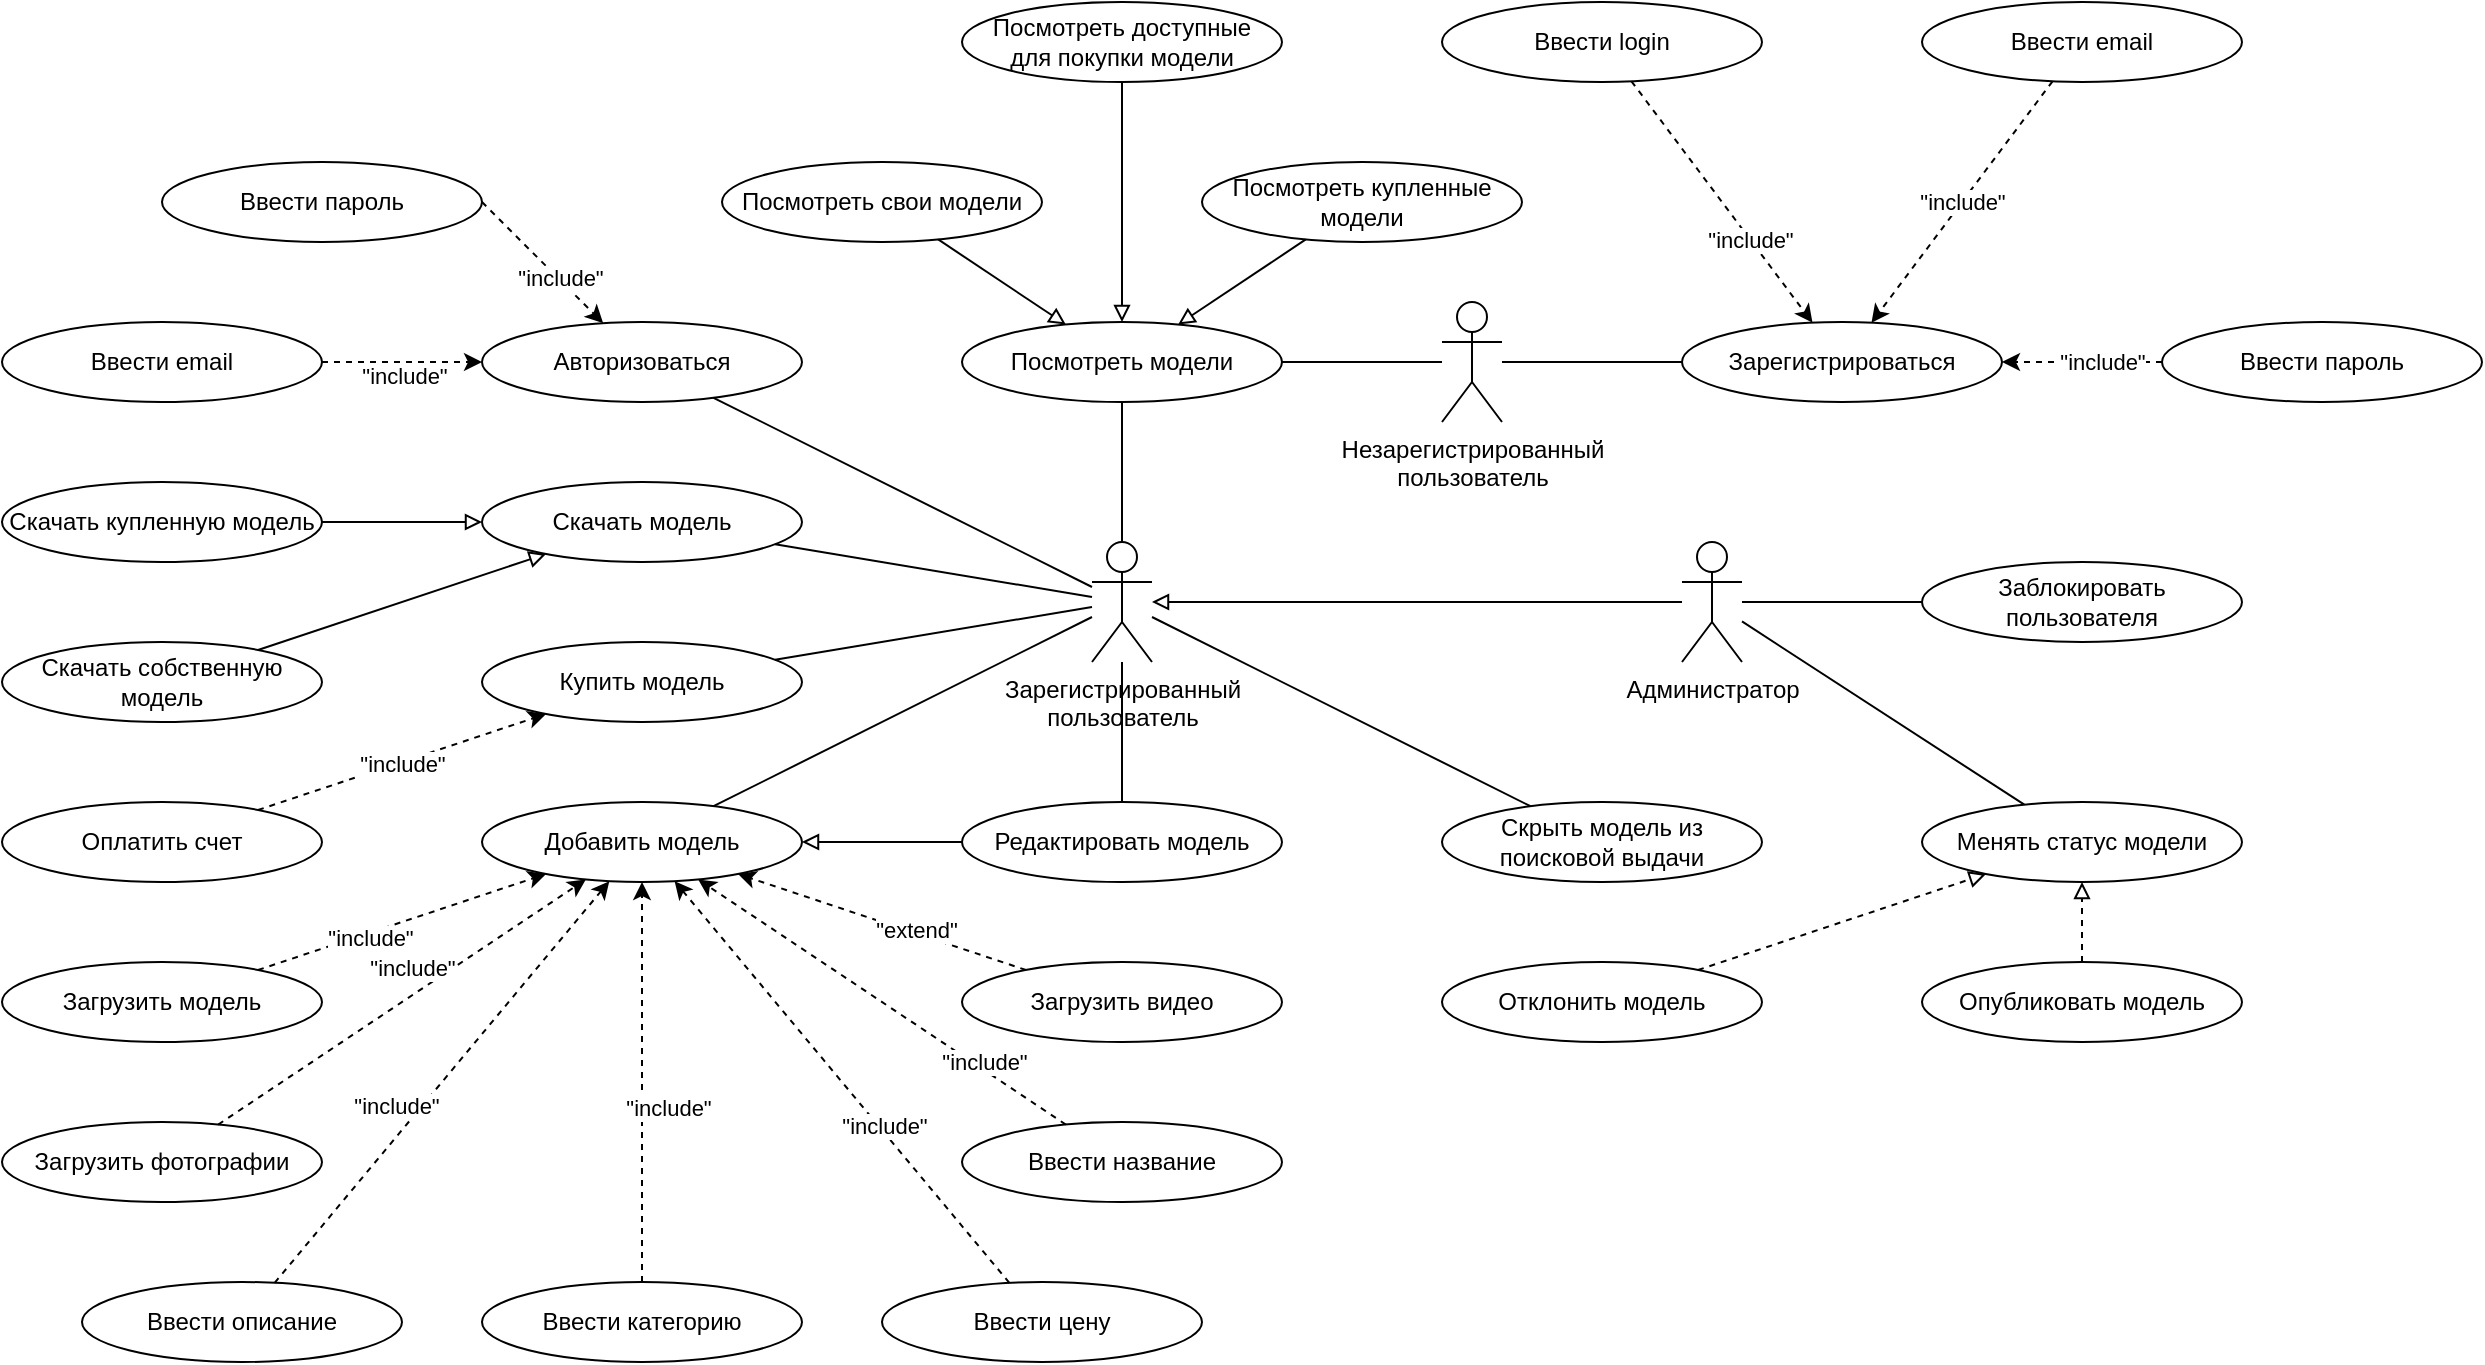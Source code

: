 <mxfile version="19.0.3" type="device"><diagram id="Ka0V9ML_goHApFXRyZRk" name="Страница 1"><mxGraphModel dx="2391" dy="2247" grid="1" gridSize="10" guides="1" tooltips="1" connect="1" arrows="1" fold="1" page="1" pageScale="1" pageWidth="827" pageHeight="1169" math="0" shadow="0"><root><mxCell id="0"/><mxCell id="1" parent="0"/><mxCell id="e17ojnzGb5jSyEv3Vhf5-1" value="Незарегистрированный &lt;br&gt;пользователь" style="shape=umlActor;verticalLabelPosition=bottom;verticalAlign=top;html=1;outlineConnect=0;" parent="1" vertex="1"><mxGeometry x="520" y="110" width="30" height="60" as="geometry"/></mxCell><mxCell id="e17ojnzGb5jSyEv3Vhf5-4" value="Зарегистрированный &lt;br&gt;пользователь" style="shape=umlActor;verticalLabelPosition=bottom;verticalAlign=top;html=1;outlineConnect=0;" parent="1" vertex="1"><mxGeometry x="345" y="230" width="30" height="60" as="geometry"/></mxCell><mxCell id="e17ojnzGb5jSyEv3Vhf5-7" value="Авторизоваться" style="ellipse;whiteSpace=wrap;html=1;" parent="1" vertex="1"><mxGeometry x="40" y="120" width="160" height="40" as="geometry"/></mxCell><mxCell id="e17ojnzGb5jSyEv3Vhf5-8" value="" style="endArrow=none;html=1;rounded=0;" parent="1" source="e17ojnzGb5jSyEv3Vhf5-4" target="e17ojnzGb5jSyEv3Vhf5-7" edge="1"><mxGeometry width="50" height="50" relative="1" as="geometry"><mxPoint x="350" y="390" as="sourcePoint"/><mxPoint x="400" y="340" as="targetPoint"/></mxGeometry></mxCell><mxCell id="e17ojnzGb5jSyEv3Vhf5-9" value="Посмотреть свои модели" style="ellipse;whiteSpace=wrap;html=1;" parent="1" vertex="1"><mxGeometry x="160" y="40" width="160" height="40" as="geometry"/></mxCell><mxCell id="e17ojnzGb5jSyEv3Vhf5-10" value="Посмотреть купленные модели" style="ellipse;whiteSpace=wrap;html=1;" parent="1" vertex="1"><mxGeometry x="400" y="40" width="160" height="40" as="geometry"/></mxCell><mxCell id="e17ojnzGb5jSyEv3Vhf5-12" value="" style="endArrow=none;html=1;rounded=0;" parent="1" source="e17ojnzGb5jSyEv3Vhf5-4" target="e17ojnzGb5jSyEv3Vhf5-14" edge="1"><mxGeometry width="50" height="50" relative="1" as="geometry"><mxPoint x="300" y="280" as="sourcePoint"/><mxPoint x="455" y="250" as="targetPoint"/></mxGeometry></mxCell><mxCell id="e17ojnzGb5jSyEv3Vhf5-14" value="Посмотреть модели" style="ellipse;whiteSpace=wrap;html=1;" parent="1" vertex="1"><mxGeometry x="280" y="120" width="160" height="40" as="geometry"/></mxCell><mxCell id="e17ojnzGb5jSyEv3Vhf5-16" value="" style="endArrow=block;html=1;rounded=0;endFill=0;" parent="1" source="e17ojnzGb5jSyEv3Vhf5-10" target="e17ojnzGb5jSyEv3Vhf5-14" edge="1"><mxGeometry width="50" height="50" relative="1" as="geometry"><mxPoint x="850" y="490" as="sourcePoint"/><mxPoint x="900" y="440" as="targetPoint"/></mxGeometry></mxCell><mxCell id="e17ojnzGb5jSyEv3Vhf5-17" value="" style="endArrow=block;html=1;rounded=0;endFill=0;" parent="1" source="e17ojnzGb5jSyEv3Vhf5-9" target="e17ojnzGb5jSyEv3Vhf5-14" edge="1"><mxGeometry width="50" height="50" relative="1" as="geometry"><mxPoint x="1060" y="410" as="sourcePoint"/><mxPoint x="1110" y="360" as="targetPoint"/></mxGeometry></mxCell><mxCell id="Il7Ujc9bwzUeqBaSWHEc-1" value="Администратор" style="shape=umlActor;verticalLabelPosition=bottom;verticalAlign=top;html=1;outlineConnect=0;" vertex="1" parent="1"><mxGeometry x="640" y="230" width="30" height="60" as="geometry"/></mxCell><mxCell id="Il7Ujc9bwzUeqBaSWHEc-3" value="Отклонить модель" style="ellipse;whiteSpace=wrap;html=1;" vertex="1" parent="1"><mxGeometry x="520" y="440" width="160" height="40" as="geometry"/></mxCell><mxCell id="Il7Ujc9bwzUeqBaSWHEc-4" value="" style="endArrow=none;html=1;rounded=0;" edge="1" parent="1" source="Il7Ujc9bwzUeqBaSWHEc-79" target="Il7Ujc9bwzUeqBaSWHEc-1"><mxGeometry width="50" height="50" relative="1" as="geometry"><mxPoint x="808" y="270" as="sourcePoint"/><mxPoint x="858" y="220" as="targetPoint"/></mxGeometry></mxCell><mxCell id="Il7Ujc9bwzUeqBaSWHEc-5" value="Опубликовать модель" style="ellipse;whiteSpace=wrap;html=1;" vertex="1" parent="1"><mxGeometry x="760" y="440" width="160" height="40" as="geometry"/></mxCell><mxCell id="Il7Ujc9bwzUeqBaSWHEc-7" value="Скрыть модель из поисковой выдачи" style="ellipse;whiteSpace=wrap;html=1;" vertex="1" parent="1"><mxGeometry x="520" y="360" width="160" height="40" as="geometry"/></mxCell><mxCell id="Il7Ujc9bwzUeqBaSWHEc-9" value="Заблокировать пользователя" style="ellipse;whiteSpace=wrap;html=1;" vertex="1" parent="1"><mxGeometry x="760" y="240" width="160" height="40" as="geometry"/></mxCell><mxCell id="Il7Ujc9bwzUeqBaSWHEc-10" value="" style="endArrow=none;html=1;rounded=0;" edge="1" parent="1" source="Il7Ujc9bwzUeqBaSWHEc-1" target="Il7Ujc9bwzUeqBaSWHEc-9"><mxGeometry width="50" height="50" relative="1" as="geometry"><mxPoint x="978" y="100" as="sourcePoint"/><mxPoint x="775" y="160" as="targetPoint"/></mxGeometry></mxCell><mxCell id="Il7Ujc9bwzUeqBaSWHEc-11" value="Добавить модель" style="ellipse;whiteSpace=wrap;html=1;" vertex="1" parent="1"><mxGeometry x="40" y="360" width="160" height="40" as="geometry"/></mxCell><mxCell id="Il7Ujc9bwzUeqBaSWHEc-12" value="" style="endArrow=none;html=1;rounded=0;" edge="1" parent="1" source="Il7Ujc9bwzUeqBaSWHEc-11" target="e17ojnzGb5jSyEv3Vhf5-4"><mxGeometry width="50" height="50" relative="1" as="geometry"><mxPoint x="360" y="390" as="sourcePoint"/><mxPoint x="410" y="340" as="targetPoint"/></mxGeometry></mxCell><mxCell id="Il7Ujc9bwzUeqBaSWHEc-13" value="Скачать модель" style="ellipse;whiteSpace=wrap;html=1;" vertex="1" parent="1"><mxGeometry x="40" y="200" width="160" height="40" as="geometry"/></mxCell><mxCell id="Il7Ujc9bwzUeqBaSWHEc-14" value="" style="endArrow=none;html=1;rounded=0;" edge="1" parent="1" source="e17ojnzGb5jSyEv3Vhf5-4" target="Il7Ujc9bwzUeqBaSWHEc-13"><mxGeometry width="50" height="50" relative="1" as="geometry"><mxPoint x="170" y="300" as="sourcePoint"/><mxPoint x="220" y="250" as="targetPoint"/></mxGeometry></mxCell><mxCell id="Il7Ujc9bwzUeqBaSWHEc-15" value="Купить модель" style="ellipse;whiteSpace=wrap;html=1;" vertex="1" parent="1"><mxGeometry x="40" y="280" width="160" height="40" as="geometry"/></mxCell><mxCell id="Il7Ujc9bwzUeqBaSWHEc-16" value="" style="endArrow=none;html=1;rounded=0;" edge="1" parent="1" source="e17ojnzGb5jSyEv3Vhf5-4" target="Il7Ujc9bwzUeqBaSWHEc-15"><mxGeometry width="50" height="50" relative="1" as="geometry"><mxPoint x="270" y="300" as="sourcePoint"/><mxPoint x="320" y="250" as="targetPoint"/></mxGeometry></mxCell><mxCell id="Il7Ujc9bwzUeqBaSWHEc-18" value="" style="endArrow=none;html=1;rounded=0;" edge="1" parent="1" source="e17ojnzGb5jSyEv3Vhf5-4" target="Il7Ujc9bwzUeqBaSWHEc-7"><mxGeometry width="50" height="50" relative="1" as="geometry"><mxPoint x="540" y="490" as="sourcePoint"/><mxPoint x="590" y="440" as="targetPoint"/></mxGeometry></mxCell><mxCell id="Il7Ujc9bwzUeqBaSWHEc-20" value="Посмотреть доступные &lt;br&gt;для покупки модели" style="ellipse;whiteSpace=wrap;html=1;" vertex="1" parent="1"><mxGeometry x="280" y="-40" width="160" height="40" as="geometry"/></mxCell><mxCell id="Il7Ujc9bwzUeqBaSWHEc-21" value="" style="endArrow=none;html=1;rounded=0;startArrow=block;startFill=0;" edge="1" parent="1" source="e17ojnzGb5jSyEv3Vhf5-14" target="Il7Ujc9bwzUeqBaSWHEc-20"><mxGeometry width="50" height="50" relative="1" as="geometry"><mxPoint x="960" y="580" as="sourcePoint"/><mxPoint x="770" y="660" as="targetPoint"/></mxGeometry></mxCell><mxCell id="Il7Ujc9bwzUeqBaSWHEc-28" value="" style="endArrow=block;html=1;rounded=0;endFill=0;" edge="1" parent="1" source="Il7Ujc9bwzUeqBaSWHEc-1" target="e17ojnzGb5jSyEv3Vhf5-4"><mxGeometry width="50" height="50" relative="1" as="geometry"><mxPoint x="500" y="370" as="sourcePoint"/><mxPoint x="550" y="320" as="targetPoint"/></mxGeometry></mxCell><mxCell id="Il7Ujc9bwzUeqBaSWHEc-29" value="Скачать купленную модель" style="ellipse;whiteSpace=wrap;html=1;" vertex="1" parent="1"><mxGeometry x="-200" y="200" width="160" height="40" as="geometry"/></mxCell><mxCell id="Il7Ujc9bwzUeqBaSWHEc-31" value="" style="endArrow=none;html=1;rounded=0;startArrow=none;" edge="1" parent="1" source="e17ojnzGb5jSyEv3Vhf5-2" target="e17ojnzGb5jSyEv3Vhf5-1"><mxGeometry width="50" height="50" relative="1" as="geometry"><mxPoint x="535" y="210" as="sourcePoint"/><mxPoint x="585" y="160" as="targetPoint"/></mxGeometry></mxCell><mxCell id="Il7Ujc9bwzUeqBaSWHEc-32" value="Скачать собственную модель" style="ellipse;whiteSpace=wrap;html=1;" vertex="1" parent="1"><mxGeometry x="-200" y="280" width="160" height="40" as="geometry"/></mxCell><mxCell id="Il7Ujc9bwzUeqBaSWHEc-34" value="" style="endArrow=block;html=1;rounded=0;endFill=0;" edge="1" parent="1" source="Il7Ujc9bwzUeqBaSWHEc-32" target="Il7Ujc9bwzUeqBaSWHEc-13"><mxGeometry width="50" height="50" relative="1" as="geometry"><mxPoint x="-100" y="410" as="sourcePoint"/><mxPoint x="-50" y="360" as="targetPoint"/></mxGeometry></mxCell><mxCell id="Il7Ujc9bwzUeqBaSWHEc-35" value="" style="endArrow=block;html=1;rounded=0;endFill=0;" edge="1" parent="1" source="Il7Ujc9bwzUeqBaSWHEc-29" target="Il7Ujc9bwzUeqBaSWHEc-13"><mxGeometry width="50" height="50" relative="1" as="geometry"><mxPoint x="-100" y="420" as="sourcePoint"/><mxPoint x="-50" y="370" as="targetPoint"/></mxGeometry></mxCell><mxCell id="e17ojnzGb5jSyEv3Vhf5-2" value="Зарегистрироваться" style="ellipse;whiteSpace=wrap;html=1;" parent="1" vertex="1"><mxGeometry x="640" y="120" width="160" height="40" as="geometry"/></mxCell><mxCell id="Il7Ujc9bwzUeqBaSWHEc-39" value="" style="endArrow=none;html=1;rounded=0;" edge="1" parent="1" source="e17ojnzGb5jSyEv3Vhf5-14" target="e17ojnzGb5jSyEv3Vhf5-1"><mxGeometry width="50" height="50" relative="1" as="geometry"><mxPoint x="200" y="10" as="sourcePoint"/><mxPoint x="680" y="174.848" as="targetPoint"/></mxGeometry></mxCell><mxCell id="Il7Ujc9bwzUeqBaSWHEc-42" value="Оплатить счет" style="ellipse;whiteSpace=wrap;html=1;" vertex="1" parent="1"><mxGeometry x="-200" y="360" width="160" height="40" as="geometry"/></mxCell><mxCell id="Il7Ujc9bwzUeqBaSWHEc-43" value="" style="endArrow=classic;html=1;rounded=0;dashed=1;" edge="1" parent="1" source="Il7Ujc9bwzUeqBaSWHEc-42" target="Il7Ujc9bwzUeqBaSWHEc-15"><mxGeometry width="50" height="50" relative="1" as="geometry"><mxPoint x="-30" y="490" as="sourcePoint"/><mxPoint x="20" y="440" as="targetPoint"/></mxGeometry></mxCell><mxCell id="Il7Ujc9bwzUeqBaSWHEc-44" value="&quot;include&quot;" style="edgeLabel;html=1;align=center;verticalAlign=middle;resizable=0;points=[];" vertex="1" connectable="0" parent="Il7Ujc9bwzUeqBaSWHEc-43"><mxGeometry x="0.187" y="-4" relative="1" as="geometry"><mxPoint x="-15" y="1" as="offset"/></mxGeometry></mxCell><mxCell id="Il7Ujc9bwzUeqBaSWHEc-46" value="Редактировать модель" style="ellipse;whiteSpace=wrap;html=1;" vertex="1" parent="1"><mxGeometry x="280" y="360" width="160" height="40" as="geometry"/></mxCell><mxCell id="Il7Ujc9bwzUeqBaSWHEc-47" value="" style="endArrow=none;html=1;rounded=0;" edge="1" parent="1" source="Il7Ujc9bwzUeqBaSWHEc-46" target="e17ojnzGb5jSyEv3Vhf5-4"><mxGeometry width="50" height="50" relative="1" as="geometry"><mxPoint x="560" y="480" as="sourcePoint"/><mxPoint x="610" y="430" as="targetPoint"/></mxGeometry></mxCell><mxCell id="Il7Ujc9bwzUeqBaSWHEc-48" value="Загрузить модель" style="ellipse;whiteSpace=wrap;html=1;" vertex="1" parent="1"><mxGeometry x="-200" y="440" width="160" height="40" as="geometry"/></mxCell><mxCell id="Il7Ujc9bwzUeqBaSWHEc-51" value="Ввести название" style="ellipse;whiteSpace=wrap;html=1;" vertex="1" parent="1"><mxGeometry x="280" y="520" width="160" height="40" as="geometry"/></mxCell><mxCell id="Il7Ujc9bwzUeqBaSWHEc-53" value="Ввести описание" style="ellipse;whiteSpace=wrap;html=1;" vertex="1" parent="1"><mxGeometry x="-160" y="600" width="160" height="40" as="geometry"/></mxCell><mxCell id="Il7Ujc9bwzUeqBaSWHEc-54" value="Ввести цену" style="ellipse;whiteSpace=wrap;html=1;" vertex="1" parent="1"><mxGeometry x="240" y="600" width="160" height="40" as="geometry"/></mxCell><mxCell id="Il7Ujc9bwzUeqBaSWHEc-55" value="Ввести категорию" style="ellipse;whiteSpace=wrap;html=1;" vertex="1" parent="1"><mxGeometry x="40" y="600" width="160" height="40" as="geometry"/></mxCell><mxCell id="Il7Ujc9bwzUeqBaSWHEc-57" value="Загрузить видео" style="ellipse;whiteSpace=wrap;html=1;" vertex="1" parent="1"><mxGeometry x="280" y="440" width="160" height="40" as="geometry"/></mxCell><mxCell id="Il7Ujc9bwzUeqBaSWHEc-59" value="" style="endArrow=classic;html=1;rounded=0;dashed=1;" edge="1" parent="1" source="Il7Ujc9bwzUeqBaSWHEc-48" target="Il7Ujc9bwzUeqBaSWHEc-11"><mxGeometry width="50" height="50" relative="1" as="geometry"><mxPoint x="260" y="600" as="sourcePoint"/><mxPoint x="310" y="550" as="targetPoint"/></mxGeometry></mxCell><mxCell id="Il7Ujc9bwzUeqBaSWHEc-64" value="&quot;include&quot;" style="edgeLabel;html=1;align=center;verticalAlign=middle;resizable=0;points=[];" vertex="1" connectable="0" parent="Il7Ujc9bwzUeqBaSWHEc-59"><mxGeometry x="-0.231" y="-2" relative="1" as="geometry"><mxPoint as="offset"/></mxGeometry></mxCell><mxCell id="Il7Ujc9bwzUeqBaSWHEc-60" value="Загрузить фотографии" style="ellipse;whiteSpace=wrap;html=1;" vertex="1" parent="1"><mxGeometry x="-200" y="520" width="160" height="40" as="geometry"/></mxCell><mxCell id="Il7Ujc9bwzUeqBaSWHEc-61" value="" style="endArrow=classic;html=1;rounded=0;endFill=1;dashed=1;" edge="1" parent="1" source="Il7Ujc9bwzUeqBaSWHEc-60" target="Il7Ujc9bwzUeqBaSWHEc-11"><mxGeometry width="50" height="50" relative="1" as="geometry"><mxPoint x="370" y="620" as="sourcePoint"/><mxPoint x="420" y="570" as="targetPoint"/></mxGeometry></mxCell><mxCell id="Il7Ujc9bwzUeqBaSWHEc-65" value="&quot;include&quot;" style="edgeLabel;html=1;align=center;verticalAlign=middle;resizable=0;points=[];" vertex="1" connectable="0" parent="Il7Ujc9bwzUeqBaSWHEc-61"><mxGeometry x="0.233" y="4" relative="1" as="geometry"><mxPoint x="-14" as="offset"/></mxGeometry></mxCell><mxCell id="Il7Ujc9bwzUeqBaSWHEc-63" value="" style="endArrow=block;html=1;rounded=0;endFill=0;" edge="1" parent="1" source="Il7Ujc9bwzUeqBaSWHEc-46" target="Il7Ujc9bwzUeqBaSWHEc-11"><mxGeometry width="50" height="50" relative="1" as="geometry"><mxPoint x="380" y="460" as="sourcePoint"/><mxPoint x="430" y="410" as="targetPoint"/></mxGeometry></mxCell><mxCell id="Il7Ujc9bwzUeqBaSWHEc-66" value="" style="endArrow=classic;html=1;rounded=0;dashed=1;" edge="1" parent="1" source="Il7Ujc9bwzUeqBaSWHEc-53" target="Il7Ujc9bwzUeqBaSWHEc-11"><mxGeometry width="50" height="50" relative="1" as="geometry"><mxPoint x="26.569" y="455.858" as="sourcePoint"/><mxPoint x="120" y="390" as="targetPoint"/></mxGeometry></mxCell><mxCell id="Il7Ujc9bwzUeqBaSWHEc-67" value="&quot;include&quot;" style="edgeLabel;html=1;align=center;verticalAlign=middle;resizable=0;points=[];" vertex="1" connectable="0" parent="Il7Ujc9bwzUeqBaSWHEc-66"><mxGeometry x="-0.231" y="-2" relative="1" as="geometry"><mxPoint x="-5" y="-13" as="offset"/></mxGeometry></mxCell><mxCell id="Il7Ujc9bwzUeqBaSWHEc-68" value="" style="endArrow=classic;html=1;rounded=0;dashed=1;" edge="1" parent="1" source="Il7Ujc9bwzUeqBaSWHEc-55" target="Il7Ujc9bwzUeqBaSWHEc-11"><mxGeometry width="50" height="50" relative="1" as="geometry"><mxPoint x="130" y="490" as="sourcePoint"/><mxPoint x="170" y="410" as="targetPoint"/></mxGeometry></mxCell><mxCell id="Il7Ujc9bwzUeqBaSWHEc-69" value="&quot;include&quot;" style="edgeLabel;html=1;align=center;verticalAlign=middle;resizable=0;points=[];" vertex="1" connectable="0" parent="Il7Ujc9bwzUeqBaSWHEc-68"><mxGeometry x="-0.231" y="-2" relative="1" as="geometry"><mxPoint x="11" y="-10" as="offset"/></mxGeometry></mxCell><mxCell id="Il7Ujc9bwzUeqBaSWHEc-70" value="" style="endArrow=classic;html=1;rounded=0;dashed=1;" edge="1" parent="1" source="Il7Ujc9bwzUeqBaSWHEc-51" target="Il7Ujc9bwzUeqBaSWHEc-11"><mxGeometry width="50" height="50" relative="1" as="geometry"><mxPoint x="130" y="610.0" as="sourcePoint"/><mxPoint x="226.569" y="404.142" as="targetPoint"/></mxGeometry></mxCell><mxCell id="Il7Ujc9bwzUeqBaSWHEc-71" value="&quot;include&quot;" style="edgeLabel;html=1;align=center;verticalAlign=middle;resizable=0;points=[];" vertex="1" connectable="0" parent="Il7Ujc9bwzUeqBaSWHEc-70"><mxGeometry x="-0.231" y="-2" relative="1" as="geometry"><mxPoint x="28" y="17" as="offset"/></mxGeometry></mxCell><mxCell id="Il7Ujc9bwzUeqBaSWHEc-73" value="" style="endArrow=classic;html=1;rounded=0;dashed=1;" edge="1" parent="1" source="Il7Ujc9bwzUeqBaSWHEc-54" target="Il7Ujc9bwzUeqBaSWHEc-11"><mxGeometry width="50" height="50" relative="1" as="geometry"><mxPoint x="210" y="510" as="sourcePoint"/><mxPoint x="176.644" y="409.931" as="targetPoint"/></mxGeometry></mxCell><mxCell id="Il7Ujc9bwzUeqBaSWHEc-74" value="&quot;include&quot;" style="edgeLabel;html=1;align=center;verticalAlign=middle;resizable=0;points=[];" vertex="1" connectable="0" parent="Il7Ujc9bwzUeqBaSWHEc-73"><mxGeometry x="-0.231" y="-2" relative="1" as="geometry"><mxPoint as="offset"/></mxGeometry></mxCell><mxCell id="Il7Ujc9bwzUeqBaSWHEc-75" value="" style="endArrow=classic;html=1;rounded=0;dashed=1;" edge="1" parent="1" source="Il7Ujc9bwzUeqBaSWHEc-57" target="Il7Ujc9bwzUeqBaSWHEc-11"><mxGeometry width="50" height="50" relative="1" as="geometry"><mxPoint x="273.431" y="465.858" as="sourcePoint"/><mxPoint x="195.777" y="408.933" as="targetPoint"/></mxGeometry></mxCell><mxCell id="Il7Ujc9bwzUeqBaSWHEc-76" value="&quot;extend&quot;" style="edgeLabel;html=1;align=center;verticalAlign=middle;resizable=0;points=[];" vertex="1" connectable="0" parent="Il7Ujc9bwzUeqBaSWHEc-75"><mxGeometry x="-0.231" y="-2" relative="1" as="geometry"><mxPoint as="offset"/></mxGeometry></mxCell><mxCell id="Il7Ujc9bwzUeqBaSWHEc-79" value="Менять статус модели" style="ellipse;whiteSpace=wrap;html=1;" vertex="1" parent="1"><mxGeometry x="760" y="360" width="160" height="40" as="geometry"/></mxCell><mxCell id="Il7Ujc9bwzUeqBaSWHEc-80" value="" style="endArrow=block;html=1;rounded=0;dashed=1;endFill=0;" edge="1" parent="1" source="Il7Ujc9bwzUeqBaSWHEc-5" target="Il7Ujc9bwzUeqBaSWHEc-79"><mxGeometry width="50" height="50" relative="1" as="geometry"><mxPoint x="920" y="390" as="sourcePoint"/><mxPoint x="970" y="340" as="targetPoint"/></mxGeometry></mxCell><mxCell id="Il7Ujc9bwzUeqBaSWHEc-81" value="" style="endArrow=block;html=1;rounded=0;dashed=1;endFill=0;" edge="1" parent="1" source="Il7Ujc9bwzUeqBaSWHEc-3" target="Il7Ujc9bwzUeqBaSWHEc-79"><mxGeometry width="50" height="50" relative="1" as="geometry"><mxPoint x="1050.0" y="310" as="sourcePoint"/><mxPoint x="960" y="290" as="targetPoint"/></mxGeometry></mxCell><mxCell id="Il7Ujc9bwzUeqBaSWHEc-83" value="Ввести email" style="ellipse;whiteSpace=wrap;html=1;" vertex="1" parent="1"><mxGeometry x="760" y="-40" width="160" height="40" as="geometry"/></mxCell><mxCell id="Il7Ujc9bwzUeqBaSWHEc-84" value="Ввести login" style="ellipse;whiteSpace=wrap;html=1;" vertex="1" parent="1"><mxGeometry x="520" y="-40" width="160" height="40" as="geometry"/></mxCell><mxCell id="Il7Ujc9bwzUeqBaSWHEc-85" value="Ввести пароль" style="ellipse;whiteSpace=wrap;html=1;" vertex="1" parent="1"><mxGeometry x="880" y="120" width="160" height="40" as="geometry"/></mxCell><mxCell id="Il7Ujc9bwzUeqBaSWHEc-86" value="&quot;include&quot;" style="endArrow=classic;html=1;rounded=0;dashed=1;" edge="1" parent="1" source="Il7Ujc9bwzUeqBaSWHEc-83" target="e17ojnzGb5jSyEv3Vhf5-2"><mxGeometry width="50" height="50" relative="1" as="geometry"><mxPoint x="720" y="-20" as="sourcePoint"/><mxPoint x="770" y="-70" as="targetPoint"/></mxGeometry></mxCell><mxCell id="Il7Ujc9bwzUeqBaSWHEc-87" value="" style="endArrow=classic;html=1;rounded=0;dashed=1;" edge="1" parent="1" source="Il7Ujc9bwzUeqBaSWHEc-84" target="e17ojnzGb5jSyEv3Vhf5-2"><mxGeometry width="50" height="50" relative="1" as="geometry"><mxPoint x="760" y="70" as="sourcePoint"/><mxPoint x="810" y="20" as="targetPoint"/></mxGeometry></mxCell><mxCell id="Il7Ujc9bwzUeqBaSWHEc-89" value="&quot;include&quot;" style="edgeLabel;html=1;align=center;verticalAlign=middle;resizable=0;points=[];" vertex="1" connectable="0" parent="Il7Ujc9bwzUeqBaSWHEc-87"><mxGeometry x="0.312" relative="1" as="geometry"><mxPoint as="offset"/></mxGeometry></mxCell><mxCell id="Il7Ujc9bwzUeqBaSWHEc-88" value="" style="endArrow=classic;html=1;rounded=0;dashed=1;" edge="1" parent="1" source="Il7Ujc9bwzUeqBaSWHEc-85" target="e17ojnzGb5jSyEv3Vhf5-2"><mxGeometry width="50" height="50" relative="1" as="geometry"><mxPoint x="830" y="70" as="sourcePoint"/><mxPoint x="880" y="20" as="targetPoint"/></mxGeometry></mxCell><mxCell id="Il7Ujc9bwzUeqBaSWHEc-90" value="&quot;include&quot;" style="edgeLabel;html=1;align=center;verticalAlign=middle;resizable=0;points=[];" vertex="1" connectable="0" parent="Il7Ujc9bwzUeqBaSWHEc-88"><mxGeometry x="-0.38" y="1" relative="1" as="geometry"><mxPoint x="-5" y="-1" as="offset"/></mxGeometry></mxCell><mxCell id="Il7Ujc9bwzUeqBaSWHEc-91" value="Ввести email" style="ellipse;whiteSpace=wrap;html=1;" vertex="1" parent="1"><mxGeometry x="-200" y="120" width="160" height="40" as="geometry"/></mxCell><mxCell id="Il7Ujc9bwzUeqBaSWHEc-92" value="Ввести пароль" style="ellipse;whiteSpace=wrap;html=1;" vertex="1" parent="1"><mxGeometry x="-120" y="40" width="160" height="40" as="geometry"/></mxCell><mxCell id="Il7Ujc9bwzUeqBaSWHEc-93" value="" style="endArrow=classic;html=1;rounded=0;dashed=1;exitX=1;exitY=0.5;exitDx=0;exitDy=0;" edge="1" parent="1" source="Il7Ujc9bwzUeqBaSWHEc-91" target="e17ojnzGb5jSyEv3Vhf5-7"><mxGeometry width="50" height="50" relative="1" as="geometry"><mxPoint x="-30" y="190" as="sourcePoint"/><mxPoint x="20" y="140" as="targetPoint"/></mxGeometry></mxCell><mxCell id="Il7Ujc9bwzUeqBaSWHEc-95" value="&quot;include&quot;" style="edgeLabel;html=1;align=center;verticalAlign=middle;resizable=0;points=[];" vertex="1" connectable="0" parent="Il7Ujc9bwzUeqBaSWHEc-93"><mxGeometry x="-0.293" y="2" relative="1" as="geometry"><mxPoint x="12" y="9" as="offset"/></mxGeometry></mxCell><mxCell id="Il7Ujc9bwzUeqBaSWHEc-94" value="" style="endArrow=classic;html=1;rounded=0;dashed=1;exitX=1;exitY=0.5;exitDx=0;exitDy=0;" edge="1" parent="1" source="Il7Ujc9bwzUeqBaSWHEc-92" target="e17ojnzGb5jSyEv3Vhf5-7"><mxGeometry width="50" height="50" relative="1" as="geometry"><mxPoint x="10" y="160" as="sourcePoint"/><mxPoint x="60" y="110" as="targetPoint"/></mxGeometry></mxCell><mxCell id="Il7Ujc9bwzUeqBaSWHEc-96" value="&quot;include&quot;" style="edgeLabel;html=1;align=center;verticalAlign=middle;resizable=0;points=[];" vertex="1" connectable="0" parent="Il7Ujc9bwzUeqBaSWHEc-94"><mxGeometry x="0.265" y="1" relative="1" as="geometry"><mxPoint as="offset"/></mxGeometry></mxCell></root></mxGraphModel></diagram></mxfile>